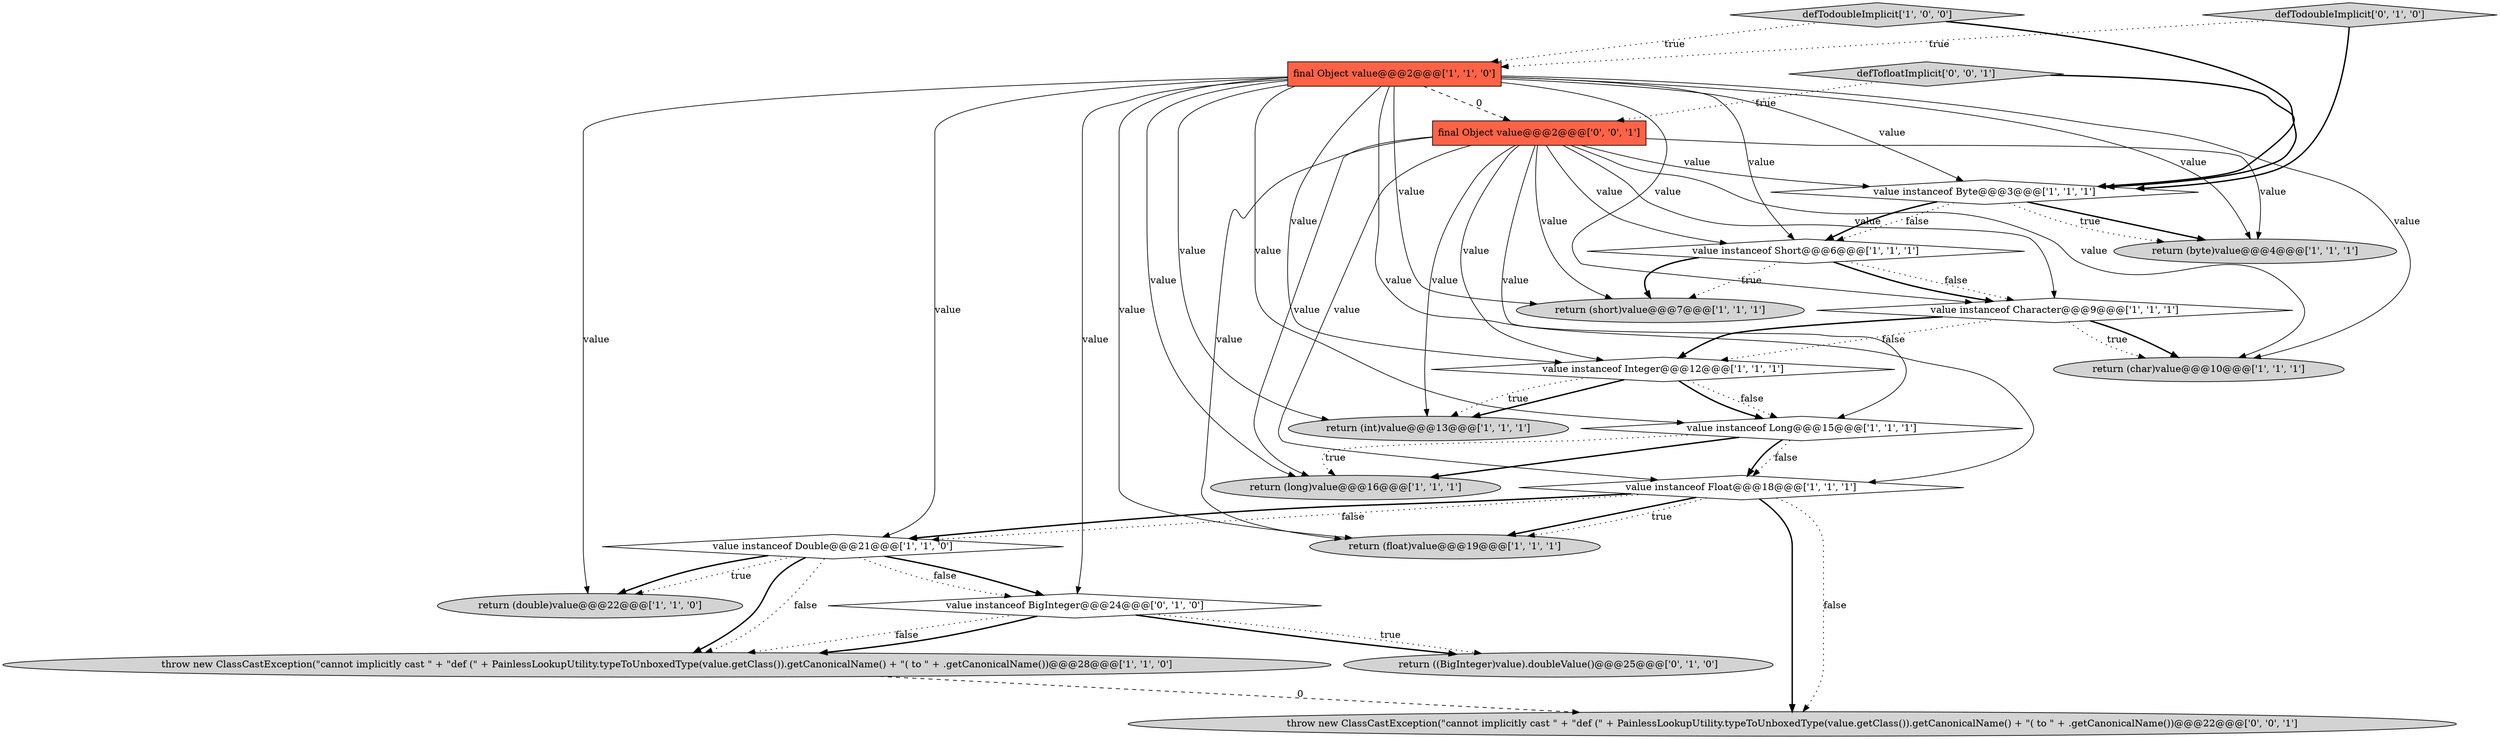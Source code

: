 digraph {
13 [style = filled, label = "value instanceof Long@@@15@@@['1', '1', '1']", fillcolor = white, shape = diamond image = "AAA0AAABBB1BBB"];
10 [style = filled, label = "value instanceof Float@@@18@@@['1', '1', '1']", fillcolor = white, shape = diamond image = "AAA0AAABBB1BBB"];
3 [style = filled, label = "return (char)value@@@10@@@['1', '1', '1']", fillcolor = lightgray, shape = ellipse image = "AAA0AAABBB1BBB"];
18 [style = filled, label = "defTodoubleImplicit['0', '1', '0']", fillcolor = lightgray, shape = diamond image = "AAA0AAABBB2BBB"];
11 [style = filled, label = "return (float)value@@@19@@@['1', '1', '1']", fillcolor = lightgray, shape = ellipse image = "AAA0AAABBB1BBB"];
8 [style = filled, label = "return (long)value@@@16@@@['1', '1', '1']", fillcolor = lightgray, shape = ellipse image = "AAA0AAABBB1BBB"];
20 [style = filled, label = "throw new ClassCastException(\"cannot implicitly cast \" + \"def (\" + PainlessLookupUtility.typeToUnboxedType(value.getClass()).getCanonicalName() + \"( to \" + .getCanonicalName())@@@22@@@['0', '0', '1']", fillcolor = lightgray, shape = ellipse image = "AAA0AAABBB3BBB"];
19 [style = filled, label = "value instanceof BigInteger@@@24@@@['0', '1', '0']", fillcolor = white, shape = diamond image = "AAA1AAABBB2BBB"];
7 [style = filled, label = "value instanceof Character@@@9@@@['1', '1', '1']", fillcolor = white, shape = diamond image = "AAA0AAABBB1BBB"];
17 [style = filled, label = "return ((BigInteger)value).doubleValue()@@@25@@@['0', '1', '0']", fillcolor = lightgray, shape = ellipse image = "AAA1AAABBB2BBB"];
5 [style = filled, label = "return (short)value@@@7@@@['1', '1', '1']", fillcolor = lightgray, shape = ellipse image = "AAA0AAABBB1BBB"];
15 [style = filled, label = "value instanceof Byte@@@3@@@['1', '1', '1']", fillcolor = white, shape = diamond image = "AAA0AAABBB1BBB"];
1 [style = filled, label = "return (byte)value@@@4@@@['1', '1', '1']", fillcolor = lightgray, shape = ellipse image = "AAA0AAABBB1BBB"];
12 [style = filled, label = "value instanceof Double@@@21@@@['1', '1', '0']", fillcolor = white, shape = diamond image = "AAA0AAABBB1BBB"];
9 [style = filled, label = "value instanceof Integer@@@12@@@['1', '1', '1']", fillcolor = white, shape = diamond image = "AAA0AAABBB1BBB"];
0 [style = filled, label = "return (double)value@@@22@@@['1', '1', '0']", fillcolor = lightgray, shape = ellipse image = "AAA0AAABBB1BBB"];
22 [style = filled, label = "defTofloatImplicit['0', '0', '1']", fillcolor = lightgray, shape = diamond image = "AAA0AAABBB3BBB"];
2 [style = filled, label = "return (int)value@@@13@@@['1', '1', '1']", fillcolor = lightgray, shape = ellipse image = "AAA0AAABBB1BBB"];
16 [style = filled, label = "value instanceof Short@@@6@@@['1', '1', '1']", fillcolor = white, shape = diamond image = "AAA0AAABBB1BBB"];
4 [style = filled, label = "throw new ClassCastException(\"cannot implicitly cast \" + \"def (\" + PainlessLookupUtility.typeToUnboxedType(value.getClass()).getCanonicalName() + \"( to \" + .getCanonicalName())@@@28@@@['1', '1', '0']", fillcolor = lightgray, shape = ellipse image = "AAA0AAABBB1BBB"];
14 [style = filled, label = "final Object value@@@2@@@['1', '1', '0']", fillcolor = tomato, shape = box image = "AAA0AAABBB1BBB"];
6 [style = filled, label = "defTodoubleImplicit['1', '0', '0']", fillcolor = lightgray, shape = diamond image = "AAA0AAABBB1BBB"];
21 [style = filled, label = "final Object value@@@2@@@['0', '0', '1']", fillcolor = tomato, shape = box image = "AAA0AAABBB3BBB"];
12->19 [style = dotted, label="false"];
12->0 [style = bold, label=""];
10->20 [style = bold, label=""];
21->8 [style = solid, label="value"];
15->1 [style = bold, label=""];
9->13 [style = dotted, label="false"];
21->11 [style = solid, label="value"];
14->13 [style = solid, label="value"];
21->15 [style = solid, label="value"];
6->15 [style = bold, label=""];
14->15 [style = solid, label="value"];
10->12 [style = dotted, label="false"];
15->1 [style = dotted, label="true"];
7->9 [style = bold, label=""];
12->4 [style = bold, label=""];
14->3 [style = solid, label="value"];
14->9 [style = solid, label="value"];
21->9 [style = solid, label="value"];
12->0 [style = dotted, label="true"];
9->2 [style = bold, label=""];
7->9 [style = dotted, label="false"];
9->13 [style = bold, label=""];
6->14 [style = dotted, label="true"];
13->8 [style = dotted, label="true"];
10->11 [style = bold, label=""];
14->10 [style = solid, label="value"];
21->5 [style = solid, label="value"];
14->7 [style = solid, label="value"];
19->4 [style = dotted, label="false"];
22->15 [style = bold, label=""];
14->5 [style = solid, label="value"];
21->7 [style = solid, label="value"];
21->16 [style = solid, label="value"];
15->16 [style = dotted, label="false"];
9->2 [style = dotted, label="true"];
10->12 [style = bold, label=""];
18->14 [style = dotted, label="true"];
14->19 [style = solid, label="value"];
7->3 [style = bold, label=""];
12->4 [style = dotted, label="false"];
13->10 [style = dotted, label="false"];
14->16 [style = solid, label="value"];
21->1 [style = solid, label="value"];
14->21 [style = dashed, label="0"];
19->17 [style = bold, label=""];
12->19 [style = bold, label=""];
14->0 [style = solid, label="value"];
15->16 [style = bold, label=""];
14->2 [style = solid, label="value"];
16->7 [style = dotted, label="false"];
19->4 [style = bold, label=""];
16->5 [style = bold, label=""];
21->3 [style = solid, label="value"];
10->20 [style = dotted, label="false"];
16->7 [style = bold, label=""];
14->1 [style = solid, label="value"];
19->17 [style = dotted, label="true"];
4->20 [style = dashed, label="0"];
13->8 [style = bold, label=""];
13->10 [style = bold, label=""];
10->11 [style = dotted, label="true"];
21->2 [style = solid, label="value"];
16->5 [style = dotted, label="true"];
14->8 [style = solid, label="value"];
22->21 [style = dotted, label="true"];
21->13 [style = solid, label="value"];
14->12 [style = solid, label="value"];
21->10 [style = solid, label="value"];
7->3 [style = dotted, label="true"];
14->11 [style = solid, label="value"];
18->15 [style = bold, label=""];
}
